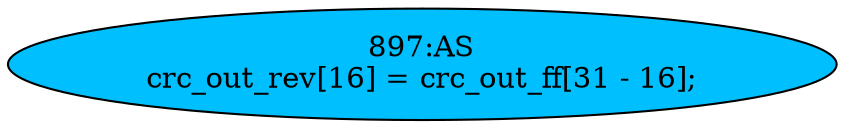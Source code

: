 strict digraph "" {
	node [label="\N"];
	"897:AS"	 [ast="<pyverilog.vparser.ast.Assign object at 0x7f01261f3350>",
		def_var="['crc_out_rev']",
		fillcolor=deepskyblue,
		label="897:AS
crc_out_rev[16] = crc_out_ff[31 - 16];",
		statements="[]",
		style=filled,
		typ=Assign,
		use_var="['crc_out_ff']"];
}
